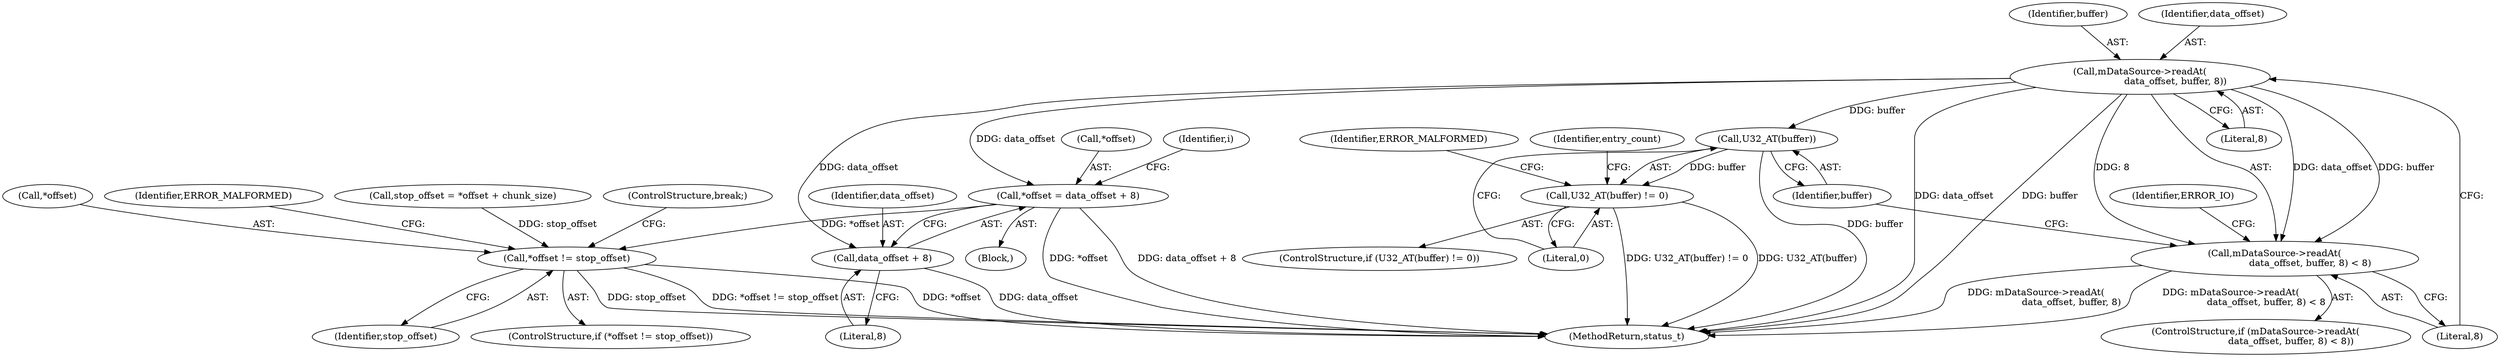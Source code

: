 digraph "0_Android_463a6f807e187828442949d1924e143cf07778c6@API" {
"1001388" [label="(Call,mDataSource->readAt(\n                        data_offset, buffer, 8))"];
"1001387" [label="(Call,mDataSource->readAt(\n                        data_offset, buffer, 8) < 8)"];
"1001398" [label="(Call,U32_AT(buffer))"];
"1001397" [label="(Call,U32_AT(buffer) != 0)"];
"1001449" [label="(Call,*offset = data_offset + 8)"];
"1001482" [label="(Call,*offset != stop_offset)"];
"1001452" [label="(Call,data_offset + 8)"];
"1001485" [label="(Identifier,stop_offset)"];
"1001390" [label="(Identifier,buffer)"];
"1001483" [label="(Call,*offset)"];
"1001387" [label="(Call,mDataSource->readAt(\n                        data_offset, buffer, 8) < 8)"];
"1001488" [label="(Identifier,ERROR_MALFORMED)"];
"1001482" [label="(Call,*offset != stop_offset)"];
"1001399" [label="(Identifier,buffer)"];
"1001403" [label="(Identifier,ERROR_MALFORMED)"];
"1001400" [label="(Literal,0)"];
"1001443" [label="(Call,stop_offset = *offset + chunk_size)"];
"1001453" [label="(Identifier,data_offset)"];
"1001406" [label="(Identifier,entry_count)"];
"1001458" [label="(Identifier,i)"];
"1001386" [label="(ControlStructure,if (mDataSource->readAt(\n                        data_offset, buffer, 8) < 8))"];
"1001449" [label="(Call,*offset = data_offset + 8)"];
"1001450" [label="(Call,*offset)"];
"1001481" [label="(ControlStructure,if (*offset != stop_offset))"];
"1001397" [label="(Call,U32_AT(buffer) != 0)"];
"1001391" [label="(Literal,8)"];
"1001395" [label="(Identifier,ERROR_IO)"];
"1001452" [label="(Call,data_offset + 8)"];
"1001398" [label="(Call,U32_AT(buffer))"];
"1001454" [label="(Literal,8)"];
"1002911" [label="(MethodReturn,status_t)"];
"1001389" [label="(Identifier,data_offset)"];
"1001392" [label="(Literal,8)"];
"1001396" [label="(ControlStructure,if (U32_AT(buffer) != 0))"];
"1001367" [label="(Block,)"];
"1001489" [label="(ControlStructure,break;)"];
"1001388" [label="(Call,mDataSource->readAt(\n                        data_offset, buffer, 8))"];
"1001388" -> "1001387"  [label="AST: "];
"1001388" -> "1001391"  [label="CFG: "];
"1001389" -> "1001388"  [label="AST: "];
"1001390" -> "1001388"  [label="AST: "];
"1001391" -> "1001388"  [label="AST: "];
"1001392" -> "1001388"  [label="CFG: "];
"1001388" -> "1002911"  [label="DDG: data_offset"];
"1001388" -> "1002911"  [label="DDG: buffer"];
"1001388" -> "1001387"  [label="DDG: data_offset"];
"1001388" -> "1001387"  [label="DDG: buffer"];
"1001388" -> "1001387"  [label="DDG: 8"];
"1001388" -> "1001398"  [label="DDG: buffer"];
"1001388" -> "1001449"  [label="DDG: data_offset"];
"1001388" -> "1001452"  [label="DDG: data_offset"];
"1001387" -> "1001386"  [label="AST: "];
"1001387" -> "1001392"  [label="CFG: "];
"1001392" -> "1001387"  [label="AST: "];
"1001395" -> "1001387"  [label="CFG: "];
"1001399" -> "1001387"  [label="CFG: "];
"1001387" -> "1002911"  [label="DDG: mDataSource->readAt(\n                        data_offset, buffer, 8) < 8"];
"1001387" -> "1002911"  [label="DDG: mDataSource->readAt(\n                        data_offset, buffer, 8)"];
"1001398" -> "1001397"  [label="AST: "];
"1001398" -> "1001399"  [label="CFG: "];
"1001399" -> "1001398"  [label="AST: "];
"1001400" -> "1001398"  [label="CFG: "];
"1001398" -> "1002911"  [label="DDG: buffer"];
"1001398" -> "1001397"  [label="DDG: buffer"];
"1001397" -> "1001396"  [label="AST: "];
"1001397" -> "1001400"  [label="CFG: "];
"1001400" -> "1001397"  [label="AST: "];
"1001403" -> "1001397"  [label="CFG: "];
"1001406" -> "1001397"  [label="CFG: "];
"1001397" -> "1002911"  [label="DDG: U32_AT(buffer) != 0"];
"1001397" -> "1002911"  [label="DDG: U32_AT(buffer)"];
"1001449" -> "1001367"  [label="AST: "];
"1001449" -> "1001452"  [label="CFG: "];
"1001450" -> "1001449"  [label="AST: "];
"1001452" -> "1001449"  [label="AST: "];
"1001458" -> "1001449"  [label="CFG: "];
"1001449" -> "1002911"  [label="DDG: data_offset + 8"];
"1001449" -> "1002911"  [label="DDG: *offset"];
"1001449" -> "1001482"  [label="DDG: *offset"];
"1001482" -> "1001481"  [label="AST: "];
"1001482" -> "1001485"  [label="CFG: "];
"1001483" -> "1001482"  [label="AST: "];
"1001485" -> "1001482"  [label="AST: "];
"1001488" -> "1001482"  [label="CFG: "];
"1001489" -> "1001482"  [label="CFG: "];
"1001482" -> "1002911"  [label="DDG: *offset"];
"1001482" -> "1002911"  [label="DDG: stop_offset"];
"1001482" -> "1002911"  [label="DDG: *offset != stop_offset"];
"1001443" -> "1001482"  [label="DDG: stop_offset"];
"1001452" -> "1001454"  [label="CFG: "];
"1001453" -> "1001452"  [label="AST: "];
"1001454" -> "1001452"  [label="AST: "];
"1001452" -> "1002911"  [label="DDG: data_offset"];
}
